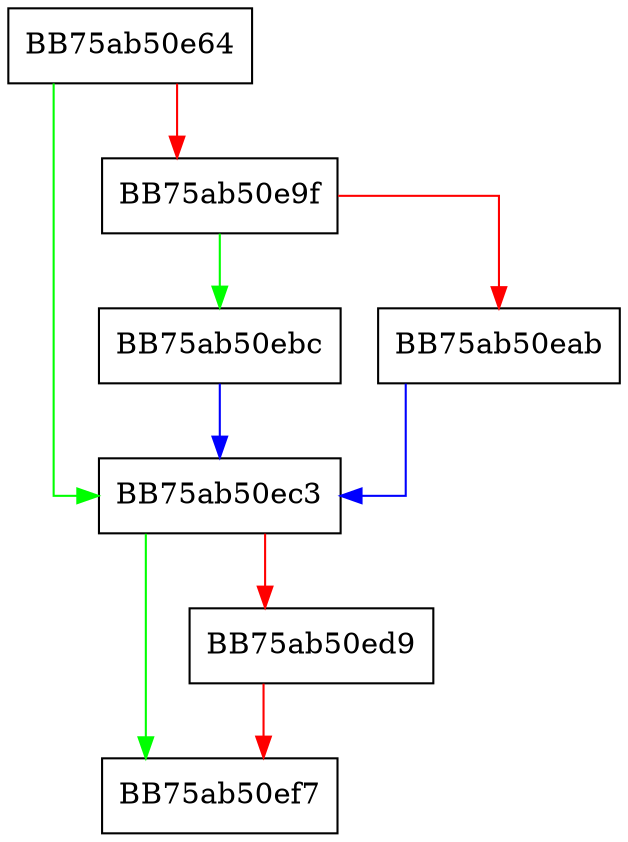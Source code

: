 digraph mallocWithAlarm {
  node [shape="box"];
  graph [splines=ortho];
  BB75ab50e64 -> BB75ab50ec3 [color="green"];
  BB75ab50e64 -> BB75ab50e9f [color="red"];
  BB75ab50e9f -> BB75ab50ebc [color="green"];
  BB75ab50e9f -> BB75ab50eab [color="red"];
  BB75ab50eab -> BB75ab50ec3 [color="blue"];
  BB75ab50ebc -> BB75ab50ec3 [color="blue"];
  BB75ab50ec3 -> BB75ab50ef7 [color="green"];
  BB75ab50ec3 -> BB75ab50ed9 [color="red"];
  BB75ab50ed9 -> BB75ab50ef7 [color="red"];
}